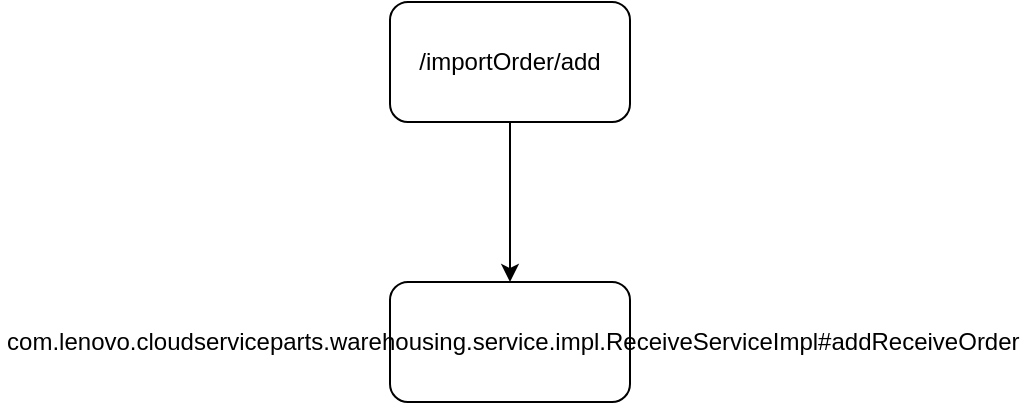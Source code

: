 <mxfile version="24.6.1" type="device">
  <diagram name="第 1 页" id="-PmnJ3UxzA_7-rVpXKeY">
    <mxGraphModel dx="1036" dy="614" grid="1" gridSize="10" guides="1" tooltips="1" connect="1" arrows="1" fold="1" page="1" pageScale="1" pageWidth="827" pageHeight="1169" math="0" shadow="0">
      <root>
        <mxCell id="0" />
        <mxCell id="1" parent="0" />
        <mxCell id="umrvbKBvOrNmK1OJcqGg-4" value="" style="edgeStyle=orthogonalEdgeStyle;rounded=0;orthogonalLoop=1;jettySize=auto;html=1;" edge="1" parent="1" source="umrvbKBvOrNmK1OJcqGg-2" target="umrvbKBvOrNmK1OJcqGg-3">
          <mxGeometry relative="1" as="geometry" />
        </mxCell>
        <mxCell id="umrvbKBvOrNmK1OJcqGg-2" value="/importOrder/add" style="rounded=1;whiteSpace=wrap;html=1;" vertex="1" parent="1">
          <mxGeometry x="350" y="110" width="120" height="60" as="geometry" />
        </mxCell>
        <mxCell id="umrvbKBvOrNmK1OJcqGg-3" value="&amp;nbsp;com.lenovo.cloudserviceparts.warehousing.service.impl.ReceiveServiceImpl#addReceiveOrder" style="rounded=1;whiteSpace=wrap;html=1;" vertex="1" parent="1">
          <mxGeometry x="350" y="250" width="120" height="60" as="geometry" />
        </mxCell>
      </root>
    </mxGraphModel>
  </diagram>
</mxfile>
